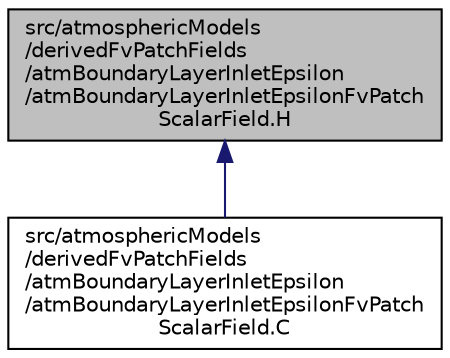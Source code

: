 digraph "src/atmosphericModels/derivedFvPatchFields/atmBoundaryLayerInletEpsilon/atmBoundaryLayerInletEpsilonFvPatchScalarField.H"
{
  bgcolor="transparent";
  edge [fontname="Helvetica",fontsize="10",labelfontname="Helvetica",labelfontsize="10"];
  node [fontname="Helvetica",fontsize="10",shape=record];
  Node1 [label="src/atmosphericModels\l/derivedFvPatchFields\l/atmBoundaryLayerInletEpsilon\l/atmBoundaryLayerInletEpsilonFvPatch\lScalarField.H",height=0.2,width=0.4,color="black", fillcolor="grey75", style="filled" fontcolor="black"];
  Node1 -> Node2 [dir="back",color="midnightblue",fontsize="10",style="solid",fontname="Helvetica"];
  Node2 [label="src/atmosphericModels\l/derivedFvPatchFields\l/atmBoundaryLayerInletEpsilon\l/atmBoundaryLayerInletEpsilonFvPatch\lScalarField.C",height=0.2,width=0.4,color="black",URL="$atmBoundaryLayerInletEpsilonFvPatchScalarField_8C.html"];
}
